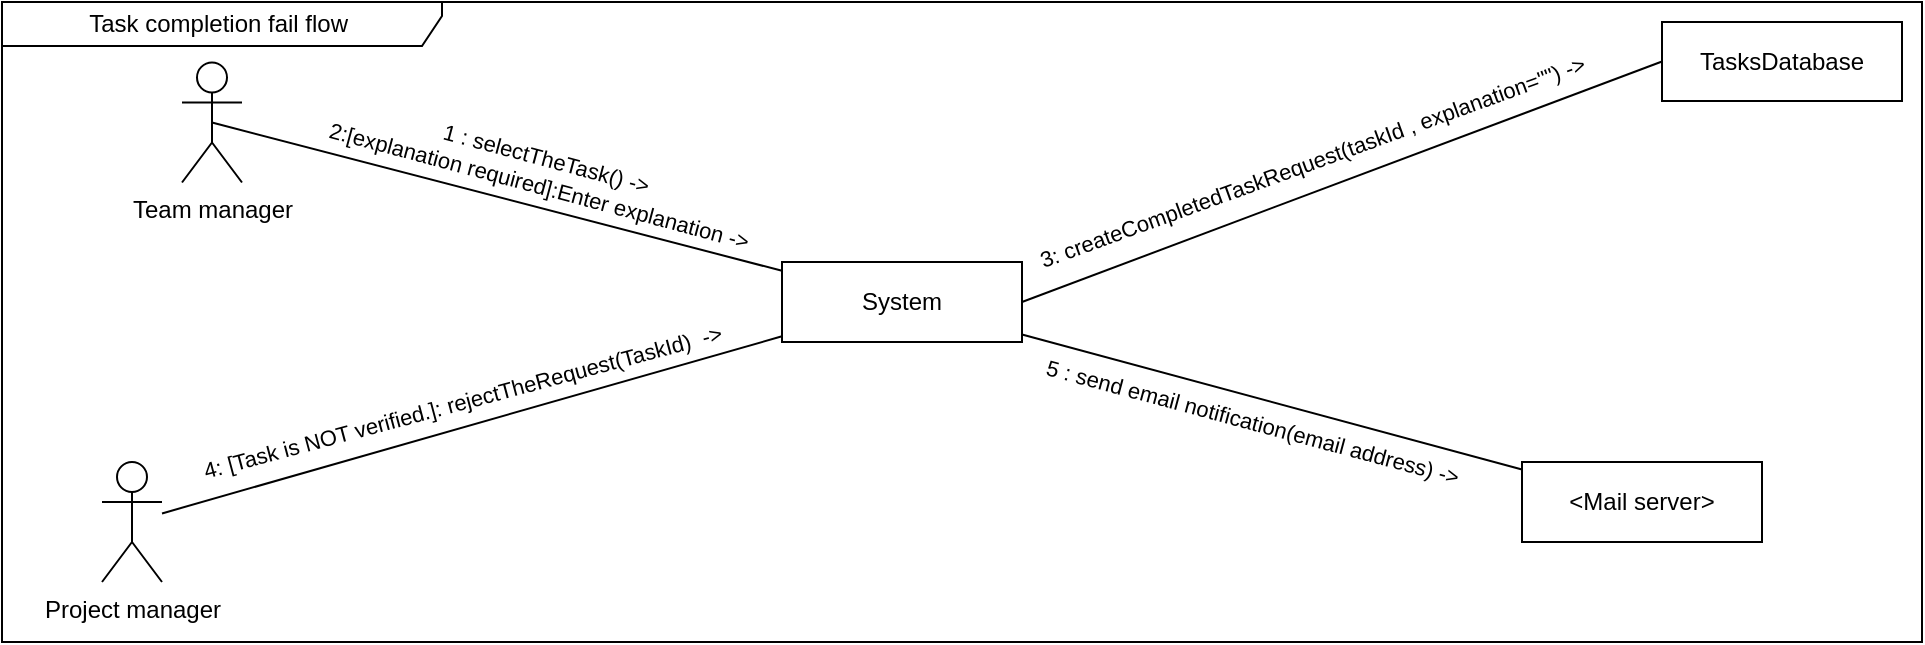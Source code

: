 <mxfile version="14.7.10" type="device"><diagram id="hOtEsPXKkS3rZfFhoWV-" name="Page-1"><mxGraphModel dx="1172" dy="584" grid="1" gridSize="10" guides="1" tooltips="1" connect="1" arrows="1" fold="1" page="1" pageScale="1" pageWidth="10000" pageHeight="10000" math="0" shadow="0"><root><mxCell id="0"/><mxCell id="1" parent="0"/><mxCell id="SSkQyalxzoZR_PK448cH-1" value="Task completion fail flow&amp;nbsp;" style="shape=umlFrame;whiteSpace=wrap;html=1;width=220;height=22;" parent="1" vertex="1"><mxGeometry x="1190" y="30" width="960" height="320" as="geometry"/></mxCell><mxCell id="KZtcViGotl930r-VdgCY-2" value="1 : selectTheTask() -&amp;gt;&lt;br&gt;2:[explanation required]:Enter explanation -&amp;gt;" style="text;html=1;align=center;verticalAlign=middle;resizable=0;points=[];autosize=1;strokeColor=none;fontSize=11;rotation=15;" parent="1" vertex="1"><mxGeometry x="1345" y="100" width="230" height="30" as="geometry"/></mxCell><mxCell id="HaeVYwr0Wa_M6KvWXp_N-1" value="" style="endArrow=none;html=1;fontSize=11;exitX=1;exitY=0.5;exitDx=0;exitDy=0;entryX=0;entryY=0.5;entryDx=0;entryDy=0;endFill=0;" parent="1" source="IIVcTttXT5mTQ3HNR8tQ-3" target="IIVcTttXT5mTQ3HNR8tQ-4" edge="1"><mxGeometry width="50" height="50" relative="1" as="geometry"><mxPoint x="1538.96" y="150.005" as="sourcePoint"/><mxPoint x="1722.5" y="150.23" as="targetPoint"/></mxGeometry></mxCell><mxCell id="PXPdhfBdHFCOebpzcZHz-11" style="edgeStyle=none;rounded=0;orthogonalLoop=1;jettySize=auto;html=1;endArrow=none;endFill=0;" parent="1" source="IIVcTttXT5mTQ3HNR8tQ-3" target="IIVcTttXT5mTQ3HNR8tQ-5" edge="1"><mxGeometry relative="1" as="geometry"/></mxCell><mxCell id="IIVcTttXT5mTQ3HNR8tQ-3" value="&lt;span&gt;System&lt;/span&gt;" style="rounded=0;whiteSpace=wrap;html=1;" parent="1" vertex="1"><mxGeometry x="1580" y="160" width="120" height="40" as="geometry"/></mxCell><mxCell id="IIVcTttXT5mTQ3HNR8tQ-4" value="&lt;span&gt;TasksDatabase&lt;/span&gt;" style="rounded=0;whiteSpace=wrap;html=1;" parent="1" vertex="1"><mxGeometry x="2020" y="40" width="120" height="39.5" as="geometry"/></mxCell><mxCell id="IIVcTttXT5mTQ3HNR8tQ-5" value="&lt;span&gt;&amp;lt;Mail server&amp;gt;&lt;/span&gt;" style="rounded=0;whiteSpace=wrap;html=1;" parent="1" vertex="1"><mxGeometry x="1950" y="260" width="120" height="40" as="geometry"/></mxCell><mxCell id="PXPdhfBdHFCOebpzcZHz-9" style="edgeStyle=none;rounded=0;orthogonalLoop=1;jettySize=auto;html=1;exitX=0.5;exitY=0.5;exitDx=0;exitDy=0;exitPerimeter=0;endArrow=none;endFill=0;" parent="1" source="x3ytLJZo3zzrNXlQQyhV-1" target="IIVcTttXT5mTQ3HNR8tQ-3" edge="1"><mxGeometry relative="1" as="geometry"/></mxCell><mxCell id="x3ytLJZo3zzrNXlQQyhV-1" value="Team manager" style="shape=umlActor;verticalLabelPosition=bottom;verticalAlign=top;html=1;outlineConnect=0;fontSize=12;" parent="1" vertex="1"><mxGeometry x="1280" y="60.25" width="30" height="60" as="geometry"/></mxCell><mxCell id="Ovt-FC2msdB5sU2JqxwU-6" style="edgeStyle=none;rounded=0;orthogonalLoop=1;jettySize=auto;html=1;endArrow=none;endFill=0;" parent="1" source="Ovt-FC2msdB5sU2JqxwU-2" target="IIVcTttXT5mTQ3HNR8tQ-3" edge="1"><mxGeometry relative="1" as="geometry"/></mxCell><mxCell id="Ovt-FC2msdB5sU2JqxwU-2" value="Project manager" style="shape=umlActor;verticalLabelPosition=bottom;verticalAlign=top;html=1;outlineConnect=0;fontSize=12;" parent="1" vertex="1"><mxGeometry x="1240" y="260" width="30" height="60" as="geometry"/></mxCell><mxCell id="Ovt-FC2msdB5sU2JqxwU-7" value="4: [Task is NOT verified.]:&amp;nbsp;rejectTheRequest(TaskId)&amp;nbsp; -&amp;gt;" style="text;html=1;align=center;verticalAlign=middle;resizable=0;points=[];autosize=1;strokeColor=none;fontSize=11;rotation=-15;" parent="1" vertex="1"><mxGeometry x="1280" y="220" width="280" height="20" as="geometry"/></mxCell><mxCell id="Ovt-FC2msdB5sU2JqxwU-10" value="3: createCompletedTaskRequest(taskId , explanation=&quot;&quot;) -&amp;gt;" style="text;html=1;align=center;verticalAlign=middle;resizable=0;points=[];autosize=1;strokeColor=none;fontSize=11;rotation=-20;" parent="1" vertex="1"><mxGeometry x="1695" y="100.25" width="300" height="20" as="geometry"/></mxCell><mxCell id="Ovt-FC2msdB5sU2JqxwU-13" value="5 : send email notification(email address) -&amp;gt;" style="text;html=1;align=center;verticalAlign=middle;resizable=0;points=[];autosize=1;strokeColor=none;fontSize=11;rotation=15;" parent="1" vertex="1"><mxGeometry x="1700" y="230" width="230" height="20" as="geometry"/></mxCell></root></mxGraphModel></diagram></mxfile>
